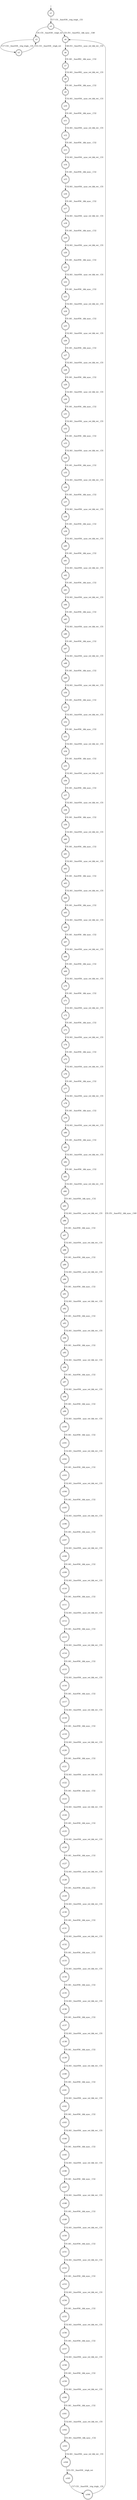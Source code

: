 digraph automaton {
	1 [label=<s1> shape="doublecircle"];
	2 [label=<s2> shape="doublecircle"];
	3 [label=<s3> shape="doublecircle"];
	4 [label=<s4> shape="doublecircle"];
	5 [label=<s5> shape="doublecircle"];
	6 [label=<s6> shape="doublecircle"];
	7 [label=<s7> shape="doublecircle"];
	8 [label=<s8> shape="doublecircle"];
	9 [label=<s9> shape="doublecircle"];
	10 [label=<s10> shape="doublecircle"];
	11 [label=<s11> shape="doublecircle"];
	12 [label=<s12> shape="doublecircle"];
	13 [label=<s13> shape="doublecircle"];
	14 [label=<s14> shape="doublecircle"];
	15 [label=<s15> shape="doublecircle"];
	16 [label=<s16> shape="doublecircle"];
	17 [label=<s17> shape="doublecircle"];
	18 [label=<s18> shape="doublecircle"];
	19 [label=<s19> shape="doublecircle"];
	20 [label=<s20> shape="doublecircle"];
	21 [label=<s21> shape="doublecircle"];
	22 [label=<s22> shape="doublecircle"];
	23 [label=<s23> shape="doublecircle"];
	24 [label=<s24> shape="doublecircle"];
	25 [label=<s25> shape="doublecircle"];
	26 [label=<s26> shape="doublecircle"];
	27 [label=<s27> shape="doublecircle"];
	28 [label=<s28> shape="doublecircle"];
	29 [label=<s29> shape="doublecircle"];
	30 [label=<s30> shape="doublecircle"];
	31 [label=<s31> shape="doublecircle"];
	32 [label=<s32> shape="doublecircle"];
	33 [label=<s33> shape="doublecircle"];
	34 [label=<s34> shape="doublecircle"];
	35 [label=<s35> shape="doublecircle"];
	36 [label=<s36> shape="doublecircle"];
	37 [label=<s37> shape="doublecircle"];
	38 [label=<s38> shape="doublecircle"];
	39 [label=<s39> shape="doublecircle"];
	40 [label=<s40> shape="doublecircle"];
	41 [label=<s41> shape="doublecircle"];
	42 [label=<s42> shape="doublecircle"];
	43 [label=<s43> shape="doublecircle"];
	44 [label=<s44> shape="doublecircle"];
	45 [label=<s45> shape="doublecircle"];
	46 [label=<s46> shape="doublecircle"];
	47 [label=<s47> shape="doublecircle"];
	48 [label=<s48> shape="doublecircle"];
	49 [label=<s49> shape="doublecircle"];
	50 [label=<s50> shape="doublecircle"];
	51 [label=<s51> shape="doublecircle"];
	52 [label=<s52> shape="doublecircle"];
	53 [label=<s53> shape="doublecircle"];
	54 [label=<s54> shape="doublecircle"];
	55 [label=<s55> shape="doublecircle"];
	56 [label=<s56> shape="doublecircle"];
	57 [label=<s57> shape="doublecircle"];
	58 [label=<s58> shape="doublecircle"];
	59 [label=<s59> shape="doublecircle"];
	60 [label=<s60> shape="doublecircle"];
	61 [label=<s61> shape="doublecircle"];
	62 [label=<s62> shape="doublecircle"];
	63 [label=<s63> shape="doublecircle"];
	64 [label=<s64> shape="doublecircle"];
	65 [label=<s65> shape="doublecircle"];
	66 [label=<s66> shape="doublecircle"];
	67 [label=<s67> shape="doublecircle"];
	68 [label=<s68> shape="doublecircle"];
	69 [label=<s69> shape="doublecircle"];
	70 [label=<s70> shape="doublecircle"];
	71 [label=<s71> shape="doublecircle"];
	72 [label=<s72> shape="doublecircle"];
	73 [label=<s73> shape="doublecircle"];
	74 [label=<s74> shape="doublecircle"];
	75 [label=<s75> shape="doublecircle"];
	76 [label=<s76> shape="doublecircle"];
	77 [label=<s77> shape="doublecircle"];
	78 [label=<s78> shape="doublecircle"];
	79 [label=<s79> shape="doublecircle"];
	80 [label=<s80> shape="doublecircle"];
	81 [label=<s81> shape="doublecircle"];
	82 [label=<s82> shape="doublecircle"];
	83 [label=<s83> shape="doublecircle"];
	84 [label=<s84> shape="doublecircle"];
	85 [label=<s85> shape="doublecircle"];
	86 [label=<s86> shape="doublecircle"];
	87 [label=<s87> shape="doublecircle"];
	88 [label=<s88> shape="doublecircle"];
	89 [label=<s89> shape="doublecircle"];
	90 [label=<s90> shape="doublecircle"];
	91 [label=<s91> shape="doublecircle"];
	92 [label=<s92> shape="doublecircle"];
	93 [label=<s93> shape="doublecircle"];
	94 [label=<s94> shape="doublecircle"];
	95 [label=<s95> shape="doublecircle"];
	96 [label=<s96> shape="doublecircle"];
	97 [label=<s97> shape="doublecircle"];
	98 [label=<s98> shape="doublecircle"];
	99 [label=<s99> shape="doublecircle"];
	100 [label=<s100> shape="doublecircle"];
	101 [label=<s101> shape="doublecircle"];
	102 [label=<s102> shape="doublecircle"];
	103 [label=<s103> shape="doublecircle"];
	104 [label=<s104> shape="doublecircle"];
	105 [label=<s105> shape="doublecircle"];
	106 [label=<s106> shape="doublecircle"];
	107 [label=<s107> shape="doublecircle"];
	108 [label=<s108> shape="doublecircle"];
	109 [label=<s109> shape="doublecircle"];
	110 [label=<s110> shape="doublecircle"];
	111 [label=<s111> shape="doublecircle"];
	112 [label=<s112> shape="doublecircle"];
	113 [label=<s113> shape="doublecircle"];
	114 [label=<s114> shape="doublecircle"];
	115 [label=<s115> shape="doublecircle"];
	116 [label=<s116> shape="doublecircle"];
	117 [label=<s117> shape="doublecircle"];
	118 [label=<s118> shape="doublecircle"];
	119 [label=<s119> shape="doublecircle"];
	120 [label=<s120> shape="doublecircle"];
	121 [label=<s121> shape="doublecircle"];
	122 [label=<s122> shape="doublecircle"];
	123 [label=<s123> shape="doublecircle"];
	124 [label=<s124> shape="doublecircle"];
	125 [label=<s125> shape="doublecircle"];
	126 [label=<s126> shape="doublecircle"];
	127 [label=<s127> shape="doublecircle"];
	128 [label=<s128> shape="doublecircle"];
	129 [label=<s129> shape="doublecircle"];
	130 [label=<s130> shape="doublecircle"];
	131 [label=<s131> shape="doublecircle"];
	132 [label=<s132> shape="doublecircle"];
	133 [label=<s133> shape="doublecircle"];
	134 [label=<s134> shape="doublecircle"];
	135 [label=<s135> shape="doublecircle"];
	136 [label=<s136> shape="doublecircle"];
	137 [label=<s137> shape="doublecircle"];
	138 [label=<s138> shape="doublecircle"];
	139 [label=<s139> shape="doublecircle"];
	140 [label=<s140> shape="doublecircle"];
	141 [label=<s141> shape="doublecircle"];
	142 [label=<s142> shape="doublecircle"];
	143 [label=<s143> shape="doublecircle"];
	144 [label=<s144> shape="doublecircle"];
	145 [label=<s145> shape="doublecircle"];
	146 [label=<s146> shape="doublecircle"];
	147 [label=<s147> shape="doublecircle"];
	148 [label=<s148> shape="doublecircle"];
	149 [label=<s149> shape="doublecircle"];
	150 [label=<s150> shape="doublecircle"];
	151 [label=<s151> shape="doublecircle"];
	152 [label=<s152> shape="doublecircle"];
	153 [label=<s153> shape="doublecircle"];
	154 [label=<s154> shape="doublecircle"];
	155 [label=<s155> shape="doublecircle"];
	156 [label=<s156> shape="doublecircle"];
	157 [label=<s157> shape="doublecircle"];
	158 [label=<s158> shape="doublecircle"];
	159 [label=<s159> shape="doublecircle"];
	160 [label=<s160> shape="doublecircle"];
	161 [label=<s161> shape="doublecircle"];
	162 [label=<s162> shape="doublecircle"];
	163 [label=<s163> shape="doublecircle"];
	164 [label=<s164> shape="doublecircle"];
	165 [label=<s165> shape="doublecircle"];
	166 [label=<s166> shape="doublecircle"];
	__init1 [label=<> shape="none"];
	__init1 -> 1;
	1 -> 2 [label=<C17.CI1__func030__trig_trigh__CI1> id="1-0-2"];
	2 -> 3 [label=<CI1.CI1__func030__trigh_ret> id="2-0-3"];
	2 -> 4 [label=<CI1.I51__func052__blk_sync__C40> id="2-1-4"];
	3 -> 5 [label=<C17.CI1__func030__trig_trigh__CI1> id="3-0-5"];
	4 -> 6 [label=<C40.I51__func052__sync_ret_blk_ret__CI1> id="4-0-6"];
	5 -> 3 [label=<CI1.CI1__func030__trigh_ret> id="5-0-3"];
	6 -> 7 [label=<CI1.I41__func092__blk_sync__C32> id="6-0-7"];
	7 -> 8 [label=<C32.I41__func092__sync_ret_blk_ret__CI1> id="7-0-8"];
	8 -> 9 [label=<CI1.I41__func056__blk_sync__C32> id="8-0-9"];
	9 -> 10 [label=<C32.I41__func056__sync_ret_blk_ret__CI1> id="9-0-10"];
	10 -> 11 [label=<CI1.I41__func056__blk_sync__C32> id="10-0-11"];
	11 -> 12 [label=<C32.I41__func056__sync_ret_blk_ret__CI1> id="11-0-12"];
	12 -> 13 [label=<CI1.I41__func056__blk_sync__C32> id="12-0-13"];
	13 -> 14 [label=<C32.I41__func056__sync_ret_blk_ret__CI1> id="13-0-14"];
	14 -> 15 [label=<CI1.I41__func056__blk_sync__C32> id="14-0-15"];
	15 -> 16 [label=<C32.I41__func056__sync_ret_blk_ret__CI1> id="15-0-16"];
	16 -> 17 [label=<CI1.I41__func056__blk_sync__C32> id="16-0-17"];
	17 -> 18 [label=<C32.I41__func056__sync_ret_blk_ret__CI1> id="17-0-18"];
	18 -> 19 [label=<CI1.I41__func056__blk_sync__C32> id="18-0-19"];
	19 -> 20 [label=<C32.I41__func056__sync_ret_blk_ret__CI1> id="19-0-20"];
	20 -> 21 [label=<CI1.I41__func056__blk_sync__C32> id="20-0-21"];
	21 -> 22 [label=<C32.I41__func056__sync_ret_blk_ret__CI1> id="21-0-22"];
	22 -> 23 [label=<CI1.I41__func056__blk_sync__C32> id="22-0-23"];
	23 -> 24 [label=<C32.I41__func056__sync_ret_blk_ret__CI1> id="23-0-24"];
	24 -> 25 [label=<CI1.I41__func056__blk_sync__C32> id="24-0-25"];
	25 -> 26 [label=<C32.I41__func056__sync_ret_blk_ret__CI1> id="25-0-26"];
	26 -> 27 [label=<CI1.I41__func056__blk_sync__C32> id="26-0-27"];
	27 -> 28 [label=<C32.I41__func056__sync_ret_blk_ret__CI1> id="27-0-28"];
	28 -> 29 [label=<CI1.I41__func056__blk_sync__C32> id="28-0-29"];
	29 -> 30 [label=<C32.I41__func056__sync_ret_blk_ret__CI1> id="29-0-30"];
	30 -> 31 [label=<CI1.I41__func056__blk_sync__C32> id="30-0-31"];
	31 -> 32 [label=<C32.I41__func056__sync_ret_blk_ret__CI1> id="31-0-32"];
	32 -> 33 [label=<CI1.I41__func056__blk_sync__C32> id="32-0-33"];
	33 -> 34 [label=<C32.I41__func056__sync_ret_blk_ret__CI1> id="33-0-34"];
	34 -> 35 [label=<CI1.I41__func056__blk_sync__C32> id="34-0-35"];
	35 -> 36 [label=<C32.I41__func056__sync_ret_blk_ret__CI1> id="35-0-36"];
	36 -> 37 [label=<CI1.I41__func056__blk_sync__C32> id="36-0-37"];
	37 -> 38 [label=<C32.I41__func056__sync_ret_blk_ret__CI1> id="37-0-38"];
	38 -> 39 [label=<CI1.I41__func056__blk_sync__C32> id="38-0-39"];
	39 -> 40 [label=<C32.I41__func056__sync_ret_blk_ret__CI1> id="39-0-40"];
	40 -> 41 [label=<CI1.I41__func056__blk_sync__C32> id="40-0-41"];
	41 -> 42 [label=<C32.I41__func056__sync_ret_blk_ret__CI1> id="41-0-42"];
	42 -> 43 [label=<CI1.I41__func056__blk_sync__C32> id="42-0-43"];
	43 -> 44 [label=<C32.I41__func056__sync_ret_blk_ret__CI1> id="43-0-44"];
	44 -> 45 [label=<CI1.I41__func056__blk_sync__C32> id="44-0-45"];
	45 -> 46 [label=<C32.I41__func056__sync_ret_blk_ret__CI1> id="45-0-46"];
	46 -> 47 [label=<CI1.I41__func056__blk_sync__C32> id="46-0-47"];
	47 -> 48 [label=<C32.I41__func056__sync_ret_blk_ret__CI1> id="47-0-48"];
	48 -> 49 [label=<CI1.I41__func056__blk_sync__C32> id="48-0-49"];
	49 -> 50 [label=<C32.I41__func056__sync_ret_blk_ret__CI1> id="49-0-50"];
	50 -> 51 [label=<CI1.I41__func056__blk_sync__C32> id="50-0-51"];
	51 -> 52 [label=<C32.I41__func056__sync_ret_blk_ret__CI1> id="51-0-52"];
	52 -> 53 [label=<CI1.I41__func056__blk_sync__C32> id="52-0-53"];
	53 -> 54 [label=<C32.I41__func056__sync_ret_blk_ret__CI1> id="53-0-54"];
	54 -> 55 [label=<CI1.I41__func056__blk_sync__C32> id="54-0-55"];
	55 -> 56 [label=<C32.I41__func056__sync_ret_blk_ret__CI1> id="55-0-56"];
	56 -> 57 [label=<CI1.I41__func056__blk_sync__C32> id="56-0-57"];
	57 -> 58 [label=<C32.I41__func056__sync_ret_blk_ret__CI1> id="57-0-58"];
	58 -> 59 [label=<CI1.I41__func056__blk_sync__C32> id="58-0-59"];
	59 -> 60 [label=<C32.I41__func056__sync_ret_blk_ret__CI1> id="59-0-60"];
	60 -> 61 [label=<CI1.I41__func056__blk_sync__C32> id="60-0-61"];
	61 -> 62 [label=<C32.I41__func056__sync_ret_blk_ret__CI1> id="61-0-62"];
	62 -> 63 [label=<CI1.I41__func056__blk_sync__C32> id="62-0-63"];
	63 -> 64 [label=<C32.I41__func056__sync_ret_blk_ret__CI1> id="63-0-64"];
	64 -> 65 [label=<CI1.I41__func056__blk_sync__C32> id="64-0-65"];
	65 -> 66 [label=<C32.I41__func056__sync_ret_blk_ret__CI1> id="65-0-66"];
	66 -> 67 [label=<CI1.I41__func056__blk_sync__C32> id="66-0-67"];
	67 -> 68 [label=<C32.I41__func056__sync_ret_blk_ret__CI1> id="67-0-68"];
	68 -> 69 [label=<CI1.I41__func056__blk_sync__C32> id="68-0-69"];
	69 -> 70 [label=<C32.I41__func056__sync_ret_blk_ret__CI1> id="69-0-70"];
	70 -> 71 [label=<CI1.I41__func056__blk_sync__C32> id="70-0-71"];
	71 -> 72 [label=<C32.I41__func056__sync_ret_blk_ret__CI1> id="71-0-72"];
	72 -> 73 [label=<CI1.I41__func056__blk_sync__C32> id="72-0-73"];
	73 -> 74 [label=<C32.I41__func056__sync_ret_blk_ret__CI1> id="73-0-74"];
	74 -> 75 [label=<CI1.I41__func056__blk_sync__C32> id="74-0-75"];
	75 -> 76 [label=<C32.I41__func056__sync_ret_blk_ret__CI1> id="75-0-76"];
	76 -> 77 [label=<CI1.I41__func056__blk_sync__C32> id="76-0-77"];
	77 -> 78 [label=<C32.I41__func056__sync_ret_blk_ret__CI1> id="77-0-78"];
	78 -> 79 [label=<CI1.I41__func056__blk_sync__C32> id="78-0-79"];
	79 -> 80 [label=<C32.I41__func056__sync_ret_blk_ret__CI1> id="79-0-80"];
	80 -> 81 [label=<CI1.I41__func056__blk_sync__C32> id="80-0-81"];
	81 -> 82 [label=<C32.I41__func056__sync_ret_blk_ret__CI1> id="81-0-82"];
	82 -> 83 [label=<CI1.I41__func056__blk_sync__C32> id="82-0-83"];
	83 -> 84 [label=<C32.I41__func056__sync_ret_blk_ret__CI1> id="83-0-84"];
	84 -> 85 [label=<CI1.I41__func056__blk_sync__C32> id="84-0-85"];
	85 -> 86 [label=<C32.I41__func056__sync_ret_blk_ret__CI1> id="85-0-86"];
	86 -> 87 [label=<CI1.I41__func056__blk_sync__C32> id="86-0-87"];
	87 -> 88 [label=<C32.I41__func056__sync_ret_blk_ret__CI1> id="87-0-88"];
	88 -> 89 [label=<CI1.I41__func056__blk_sync__C32> id="88-0-89"];
	89 -> 90 [label=<C32.I41__func056__sync_ret_blk_ret__CI1> id="89-0-90"];
	90 -> 91 [label=<CI1.I41__func056__blk_sync__C32> id="90-0-91"];
	91 -> 92 [label=<C32.I41__func056__sync_ret_blk_ret__CI1> id="91-0-92"];
	92 -> 93 [label=<CI1.I41__func056__blk_sync__C32> id="92-0-93"];
	93 -> 94 [label=<C32.I41__func056__sync_ret_blk_ret__CI1> id="93-0-94"];
	94 -> 95 [label=<CI1.I41__func056__blk_sync__C32> id="94-0-95"];
	95 -> 96 [label=<C32.I41__func056__sync_ret_blk_ret__CI1> id="95-0-96"];
	96 -> 97 [label=<CI1.I41__func056__blk_sync__C32> id="96-0-97"];
	97 -> 98 [label=<C32.I41__func056__sync_ret_blk_ret__CI1> id="97-0-98"];
	98 -> 99 [label=<CI1.I41__func056__blk_sync__C32> id="98-0-99"];
	99 -> 100 [label=<C32.I41__func056__sync_ret_blk_ret__CI1> id="99-0-100"];
	100 -> 101 [label=<CI1.I41__func056__blk_sync__C32> id="100-0-101"];
	101 -> 102 [label=<C32.I41__func056__sync_ret_blk_ret__CI1> id="101-0-102"];
	102 -> 103 [label=<CI1.I41__func056__blk_sync__C32> id="102-0-103"];
	103 -> 104 [label=<C32.I41__func056__sync_ret_blk_ret__CI1> id="103-0-104"];
	104 -> 105 [label=<CI1.I41__func056__blk_sync__C32> id="104-0-105"];
	105 -> 106 [label=<C32.I41__func056__sync_ret_blk_ret__CI1> id="105-0-106"];
	106 -> 107 [label=<CI1.I41__func056__blk_sync__C32> id="106-0-107"];
	107 -> 108 [label=<C32.I41__func056__sync_ret_blk_ret__CI1> id="107-0-108"];
	108 -> 109 [label=<CI1.I41__func056__blk_sync__C32> id="108-0-109"];
	109 -> 110 [label=<C32.I41__func056__sync_ret_blk_ret__CI1> id="109-0-110"];
	110 -> 111 [label=<CI1.I41__func056__blk_sync__C32> id="110-0-111"];
	111 -> 112 [label=<C32.I41__func056__sync_ret_blk_ret__CI1> id="111-0-112"];
	112 -> 113 [label=<CI1.I41__func056__blk_sync__C32> id="112-0-113"];
	113 -> 114 [label=<C32.I41__func056__sync_ret_blk_ret__CI1> id="113-0-114"];
	114 -> 115 [label=<CI1.I41__func056__blk_sync__C32> id="114-0-115"];
	115 -> 116 [label=<C32.I41__func056__sync_ret_blk_ret__CI1> id="115-0-116"];
	116 -> 117 [label=<CI1.I41__func056__blk_sync__C32> id="116-0-117"];
	117 -> 118 [label=<C32.I41__func056__sync_ret_blk_ret__CI1> id="117-0-118"];
	118 -> 119 [label=<CI1.I41__func056__blk_sync__C32> id="118-0-119"];
	119 -> 120 [label=<C32.I41__func056__sync_ret_blk_ret__CI1> id="119-0-120"];
	120 -> 121 [label=<CI1.I41__func056__blk_sync__C32> id="120-0-121"];
	121 -> 122 [label=<C32.I41__func056__sync_ret_blk_ret__CI1> id="121-0-122"];
	122 -> 123 [label=<CI1.I41__func056__blk_sync__C32> id="122-0-123"];
	123 -> 124 [label=<C32.I41__func056__sync_ret_blk_ret__CI1> id="123-0-124"];
	124 -> 125 [label=<CI1.I41__func056__blk_sync__C32> id="124-0-125"];
	125 -> 126 [label=<C32.I41__func056__sync_ret_blk_ret__CI1> id="125-0-126"];
	126 -> 127 [label=<CI1.I41__func056__blk_sync__C32> id="126-0-127"];
	127 -> 128 [label=<C32.I41__func056__sync_ret_blk_ret__CI1> id="127-0-128"];
	128 -> 129 [label=<CI1.I41__func056__blk_sync__C32> id="128-0-129"];
	129 -> 130 [label=<C32.I41__func056__sync_ret_blk_ret__CI1> id="129-0-130"];
	130 -> 131 [label=<CI1.I41__func056__blk_sync__C32> id="130-0-131"];
	131 -> 132 [label=<C32.I41__func056__sync_ret_blk_ret__CI1> id="131-0-132"];
	132 -> 133 [label=<CI1.I41__func056__blk_sync__C32> id="132-0-133"];
	133 -> 134 [label=<C32.I41__func056__sync_ret_blk_ret__CI1> id="133-0-134"];
	134 -> 135 [label=<CI1.I41__func056__blk_sync__C32> id="134-0-135"];
	135 -> 136 [label=<C32.I41__func056__sync_ret_blk_ret__CI1> id="135-0-136"];
	136 -> 137 [label=<CI1.I41__func056__blk_sync__C32> id="136-0-137"];
	137 -> 138 [label=<C32.I41__func056__sync_ret_blk_ret__CI1> id="137-0-138"];
	138 -> 139 [label=<CI1.I41__func056__blk_sync__C32> id="138-0-139"];
	139 -> 140 [label=<C32.I41__func056__sync_ret_blk_ret__CI1> id="139-0-140"];
	140 -> 141 [label=<CI1.I41__func056__blk_sync__C32> id="140-0-141"];
	141 -> 142 [label=<C32.I41__func056__sync_ret_blk_ret__CI1> id="141-0-142"];
	142 -> 143 [label=<CI1.I41__func056__blk_sync__C32> id="142-0-143"];
	143 -> 144 [label=<C32.I41__func056__sync_ret_blk_ret__CI1> id="143-0-144"];
	144 -> 145 [label=<CI1.I41__func056__blk_sync__C32> id="144-0-145"];
	145 -> 146 [label=<C32.I41__func056__sync_ret_blk_ret__CI1> id="145-0-146"];
	146 -> 147 [label=<CI1.I41__func056__blk_sync__C32> id="146-0-147"];
	147 -> 148 [label=<C32.I41__func056__sync_ret_blk_ret__CI1> id="147-0-148"];
	148 -> 149 [label=<CI1.I41__func056__blk_sync__C32> id="148-0-149"];
	149 -> 150 [label=<C32.I41__func056__sync_ret_blk_ret__CI1> id="149-0-150"];
	150 -> 151 [label=<CI1.I41__func056__blk_sync__C32> id="150-0-151"];
	151 -> 152 [label=<C32.I41__func056__sync_ret_blk_ret__CI1> id="151-0-152"];
	152 -> 153 [label=<CI1.I41__func056__blk_sync__C32> id="152-0-153"];
	153 -> 154 [label=<C32.I41__func056__sync_ret_blk_ret__CI1> id="153-0-154"];
	154 -> 155 [label=<CI1.I41__func056__blk_sync__C32> id="154-0-155"];
	155 -> 156 [label=<C32.I41__func056__sync_ret_blk_ret__CI1> id="155-0-156"];
	156 -> 157 [label=<CI1.I41__func056__blk_sync__C32> id="156-0-157"];
	157 -> 158 [label=<C32.I41__func056__sync_ret_blk_ret__CI1> id="157-0-158"];
	158 -> 159 [label=<CI1.I41__func056__blk_sync__C32> id="158-0-159"];
	159 -> 160 [label=<C32.I41__func056__sync_ret_blk_ret__CI1> id="159-0-160"];
	160 -> 161 [label=<CI1.I41__func056__blk_sync__C32> id="160-0-161"];
	161 -> 162 [label=<C32.I41__func056__sync_ret_blk_ret__CI1> id="161-0-162"];
	162 -> 163 [label=<CI1.I41__func056__blk_sync__C32> id="162-0-163"];
	163 -> 164 [label=<C32.I41__func056__sync_ret_blk_ret__CI1> id="163-0-164"];
	164 -> 165 [label=<CI1.CI1__func030__trigh_ret> id="164-0-165"];
	165 -> 166 [label=<C17.CI1__func030__trig_trigh__CI1> id="165-0-166"];
	166 -> 4 [label=<CI1.I51__func052__blk_sync__C40> id="166-0-4"];
}
